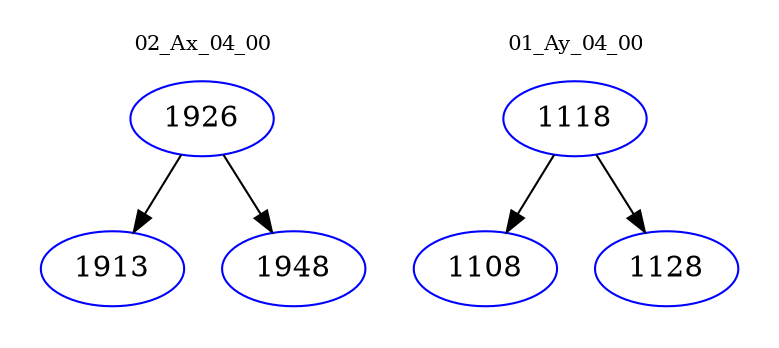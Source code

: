 digraph{
subgraph cluster_0 {
color = white
label = "02_Ax_04_00";
fontsize=10;
T0_1926 [label="1926", color="blue"]
T0_1926 -> T0_1913 [color="black"]
T0_1913 [label="1913", color="blue"]
T0_1926 -> T0_1948 [color="black"]
T0_1948 [label="1948", color="blue"]
}
subgraph cluster_1 {
color = white
label = "01_Ay_04_00";
fontsize=10;
T1_1118 [label="1118", color="blue"]
T1_1118 -> T1_1108 [color="black"]
T1_1108 [label="1108", color="blue"]
T1_1118 -> T1_1128 [color="black"]
T1_1128 [label="1128", color="blue"]
}
}
